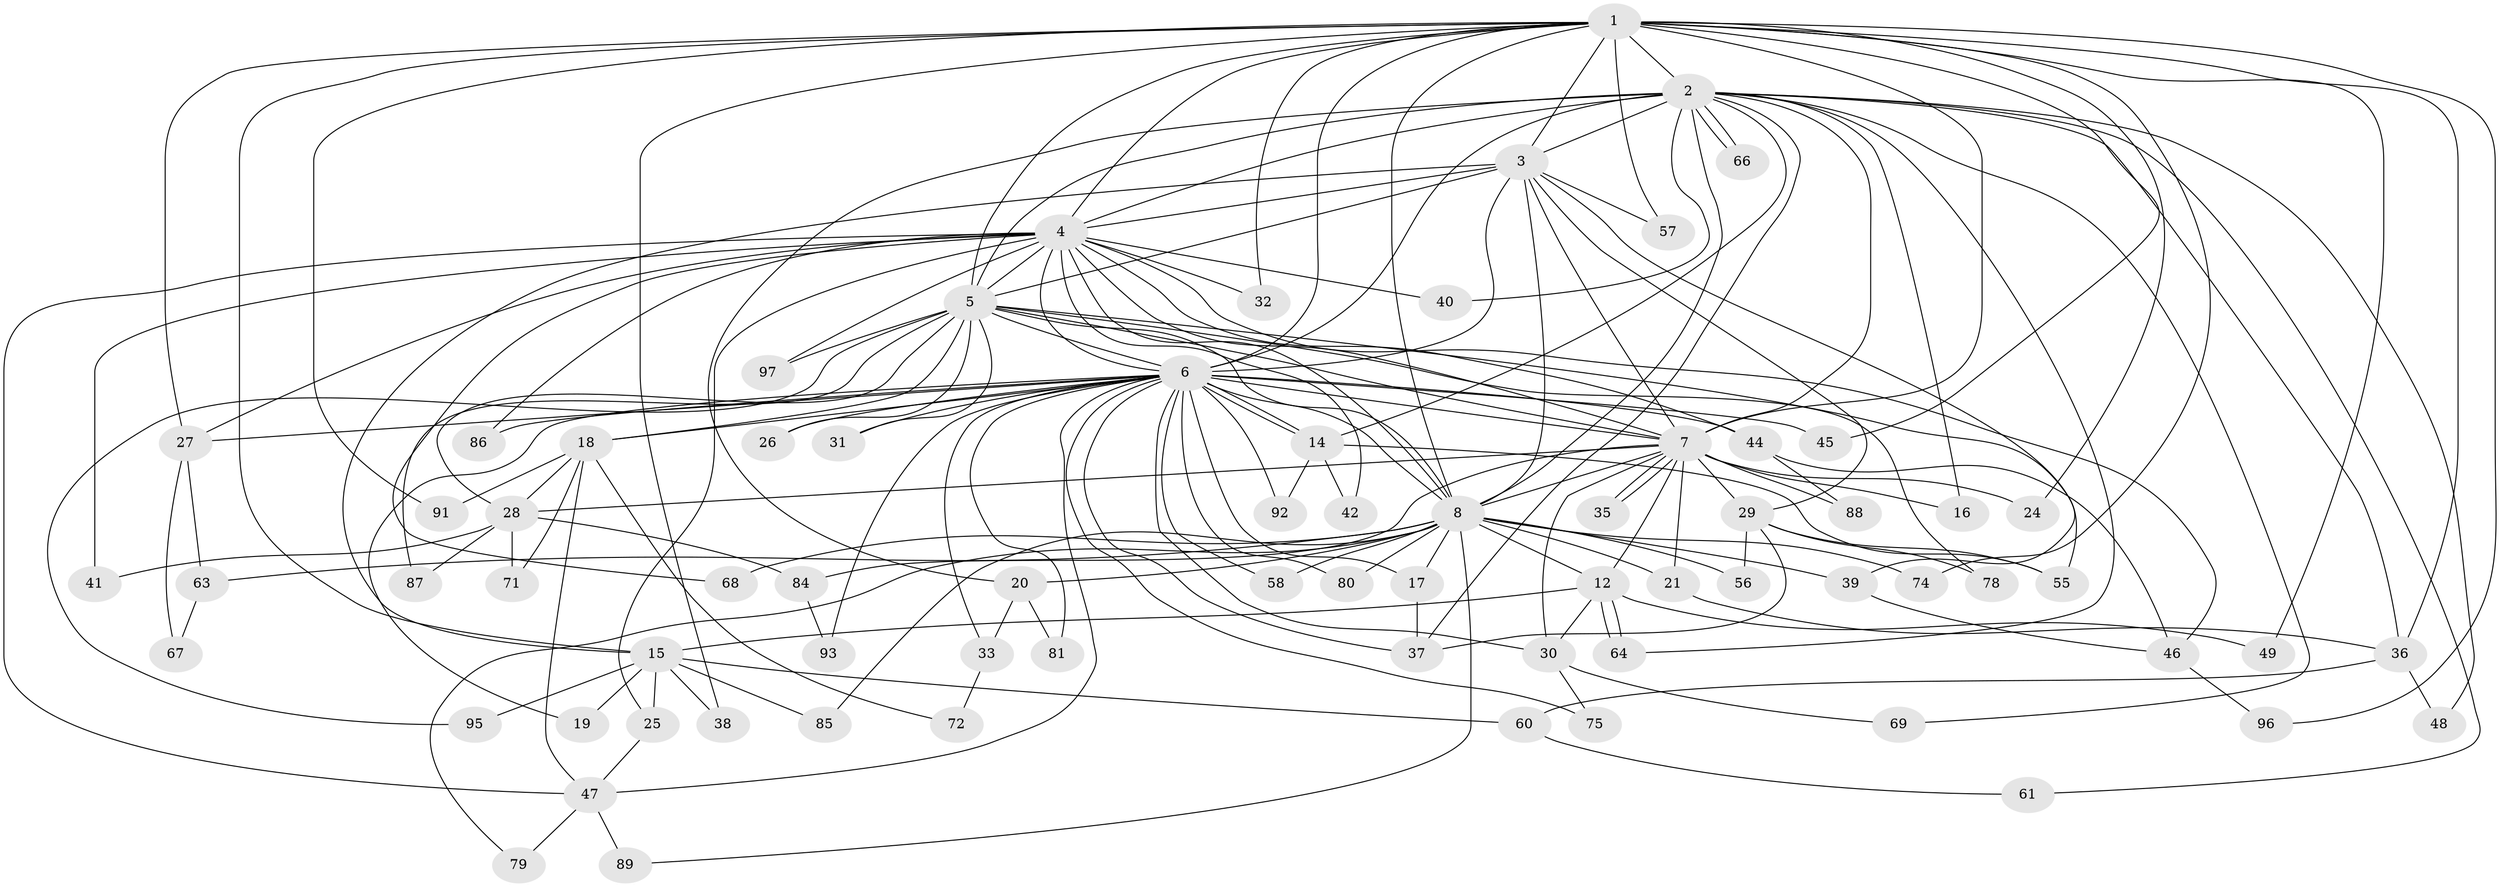 // original degree distribution, {23: 0.030927835051546393, 20: 0.020618556701030927, 13: 0.020618556701030927, 18: 0.010309278350515464, 27: 0.010309278350515464, 14: 0.010309278350515464, 3: 0.18556701030927836, 7: 0.020618556701030927, 5: 0.041237113402061855, 2: 0.5360824742268041, 8: 0.010309278350515464, 4: 0.08247422680412371, 6: 0.020618556701030927}
// Generated by graph-tools (version 1.1) at 2025/41/03/06/25 10:41:42]
// undirected, 73 vertices, 171 edges
graph export_dot {
graph [start="1"]
  node [color=gray90,style=filled];
  1 [super="+77"];
  2 [super="+9"];
  3 [super="+11"];
  4 [super="+34"];
  5 [super="+22"];
  6 [super="+10"];
  7 [super="+23"];
  8 [super="+13"];
  12 [super="+83"];
  14 [super="+76"];
  15 [super="+53"];
  16;
  17;
  18 [super="+90"];
  19;
  20;
  21 [super="+73"];
  24;
  25;
  26;
  27 [super="+62"];
  28 [super="+82"];
  29 [super="+54"];
  30 [super="+59"];
  31;
  32;
  33;
  35;
  36 [super="+51"];
  37 [super="+52"];
  38;
  39;
  40 [super="+43"];
  41;
  42;
  44;
  45;
  46 [super="+70"];
  47 [super="+50"];
  48;
  49;
  55 [super="+65"];
  56;
  57;
  58;
  60;
  61;
  63;
  64 [super="+94"];
  66;
  67;
  68;
  69;
  71;
  72;
  74;
  75;
  78;
  79;
  80;
  81;
  84;
  85;
  86;
  87;
  88;
  89;
  91;
  92;
  93;
  95;
  96;
  97;
  1 -- 2 [weight=2];
  1 -- 3;
  1 -- 4;
  1 -- 5;
  1 -- 6 [weight=2];
  1 -- 7 [weight=3];
  1 -- 8;
  1 -- 24;
  1 -- 27;
  1 -- 32;
  1 -- 38;
  1 -- 45;
  1 -- 49;
  1 -- 57;
  1 -- 74;
  1 -- 91;
  1 -- 96;
  1 -- 15;
  1 -- 36;
  2 -- 3 [weight=2];
  2 -- 4 [weight=2];
  2 -- 5 [weight=2];
  2 -- 6 [weight=4];
  2 -- 7 [weight=2];
  2 -- 8 [weight=3];
  2 -- 20;
  2 -- 36 [weight=2];
  2 -- 37;
  2 -- 40 [weight=2];
  2 -- 48;
  2 -- 61;
  2 -- 66;
  2 -- 66;
  2 -- 69;
  2 -- 64;
  2 -- 16;
  2 -- 14;
  3 -- 4;
  3 -- 5;
  3 -- 6 [weight=3];
  3 -- 7;
  3 -- 8;
  3 -- 15;
  3 -- 29;
  3 -- 57;
  3 -- 39;
  4 -- 5;
  4 -- 6 [weight=2];
  4 -- 7;
  4 -- 8;
  4 -- 25;
  4 -- 27;
  4 -- 32;
  4 -- 40;
  4 -- 41;
  4 -- 42;
  4 -- 44;
  4 -- 46;
  4 -- 47;
  4 -- 68;
  4 -- 86;
  4 -- 97;
  5 -- 6 [weight=2];
  5 -- 7;
  5 -- 8;
  5 -- 18 [weight=2];
  5 -- 26;
  5 -- 31;
  5 -- 55;
  5 -- 78;
  5 -- 87;
  5 -- 95;
  5 -- 97;
  5 -- 28;
  6 -- 7 [weight=2];
  6 -- 8 [weight=2];
  6 -- 14;
  6 -- 14;
  6 -- 18;
  6 -- 19;
  6 -- 30 [weight=2];
  6 -- 31;
  6 -- 44;
  6 -- 45;
  6 -- 47;
  6 -- 58;
  6 -- 75;
  6 -- 80;
  6 -- 81;
  6 -- 86;
  6 -- 92;
  6 -- 93;
  6 -- 33;
  6 -- 17;
  6 -- 26;
  6 -- 37;
  6 -- 27;
  7 -- 8;
  7 -- 12;
  7 -- 16;
  7 -- 21;
  7 -- 24;
  7 -- 28;
  7 -- 30;
  7 -- 35;
  7 -- 35;
  7 -- 88;
  7 -- 84;
  7 -- 29;
  8 -- 12;
  8 -- 17;
  8 -- 20;
  8 -- 21;
  8 -- 56;
  8 -- 58;
  8 -- 63;
  8 -- 68;
  8 -- 74;
  8 -- 79;
  8 -- 80;
  8 -- 85;
  8 -- 89;
  8 -- 39;
  12 -- 15;
  12 -- 49;
  12 -- 64;
  12 -- 64;
  12 -- 30;
  14 -- 42;
  14 -- 55;
  14 -- 92;
  15 -- 19;
  15 -- 25;
  15 -- 38;
  15 -- 95;
  15 -- 60;
  15 -- 85;
  17 -- 37;
  18 -- 28;
  18 -- 71;
  18 -- 72;
  18 -- 91;
  18 -- 47;
  20 -- 33;
  20 -- 81;
  21 -- 36;
  25 -- 47;
  27 -- 63;
  27 -- 67;
  28 -- 41;
  28 -- 71;
  28 -- 87;
  28 -- 84;
  29 -- 56;
  29 -- 37;
  29 -- 78;
  29 -- 55;
  30 -- 69;
  30 -- 75;
  33 -- 72;
  36 -- 48;
  36 -- 60;
  39 -- 46;
  44 -- 46;
  44 -- 88;
  46 -- 96;
  47 -- 79;
  47 -- 89;
  60 -- 61;
  63 -- 67;
  84 -- 93;
}
